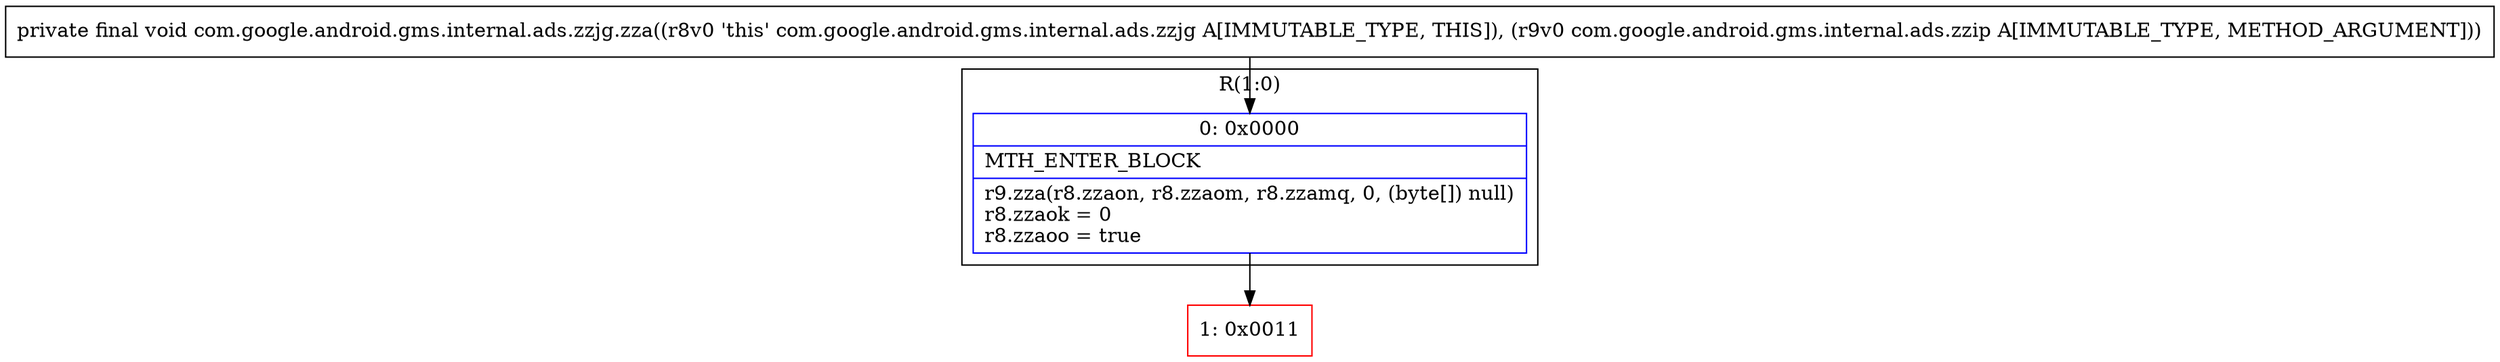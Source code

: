 digraph "CFG forcom.google.android.gms.internal.ads.zzjg.zza(Lcom\/google\/android\/gms\/internal\/ads\/zzip;)V" {
subgraph cluster_Region_775801303 {
label = "R(1:0)";
node [shape=record,color=blue];
Node_0 [shape=record,label="{0\:\ 0x0000|MTH_ENTER_BLOCK\l|r9.zza(r8.zzaon, r8.zzaom, r8.zzamq, 0, (byte[]) null)\lr8.zzaok = 0\lr8.zzaoo = true\l}"];
}
Node_1 [shape=record,color=red,label="{1\:\ 0x0011}"];
MethodNode[shape=record,label="{private final void com.google.android.gms.internal.ads.zzjg.zza((r8v0 'this' com.google.android.gms.internal.ads.zzjg A[IMMUTABLE_TYPE, THIS]), (r9v0 com.google.android.gms.internal.ads.zzip A[IMMUTABLE_TYPE, METHOD_ARGUMENT])) }"];
MethodNode -> Node_0;
Node_0 -> Node_1;
}

